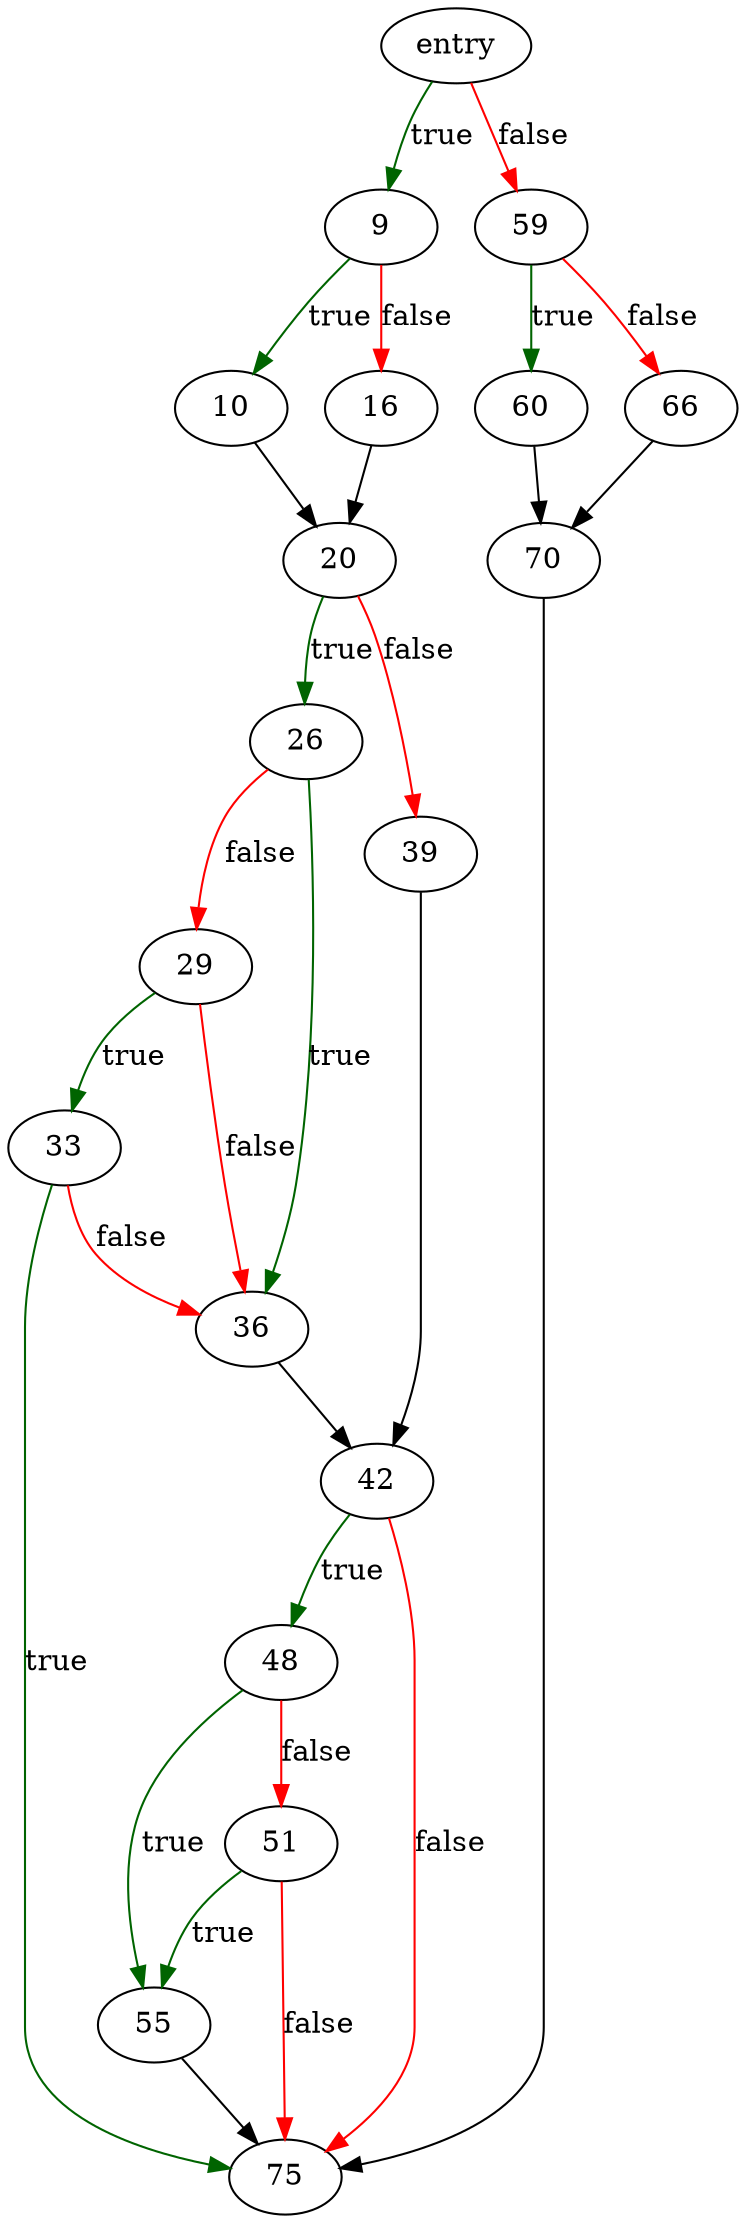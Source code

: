 digraph "rpl_fcntl" {
	// Node definitions.
	2 [label=entry];
	9;
	10;
	16;
	20;
	26;
	29;
	33;
	36;
	39;
	42;
	48;
	51;
	55;
	59;
	60;
	66;
	70;
	75;

	// Edge definitions.
	2 -> 9 [
		color=darkgreen
		label=true
	];
	2 -> 59 [
		color=red
		label=false
	];
	9 -> 10 [
		color=darkgreen
		label=true
	];
	9 -> 16 [
		color=red
		label=false
	];
	10 -> 20;
	16 -> 20;
	20 -> 26 [
		color=darkgreen
		label=true
	];
	20 -> 39 [
		color=red
		label=false
	];
	26 -> 29 [
		color=red
		label=false
	];
	26 -> 36 [
		color=darkgreen
		label=true
	];
	29 -> 33 [
		color=darkgreen
		label=true
	];
	29 -> 36 [
		color=red
		label=false
	];
	33 -> 36 [
		color=red
		label=false
	];
	33 -> 75 [
		color=darkgreen
		label=true
	];
	36 -> 42;
	39 -> 42;
	42 -> 48 [
		color=darkgreen
		label=true
	];
	42 -> 75 [
		color=red
		label=false
	];
	48 -> 51 [
		color=red
		label=false
	];
	48 -> 55 [
		color=darkgreen
		label=true
	];
	51 -> 55 [
		color=darkgreen
		label=true
	];
	51 -> 75 [
		color=red
		label=false
	];
	55 -> 75;
	59 -> 60 [
		color=darkgreen
		label=true
	];
	59 -> 66 [
		color=red
		label=false
	];
	60 -> 70;
	66 -> 70;
	70 -> 75;
}